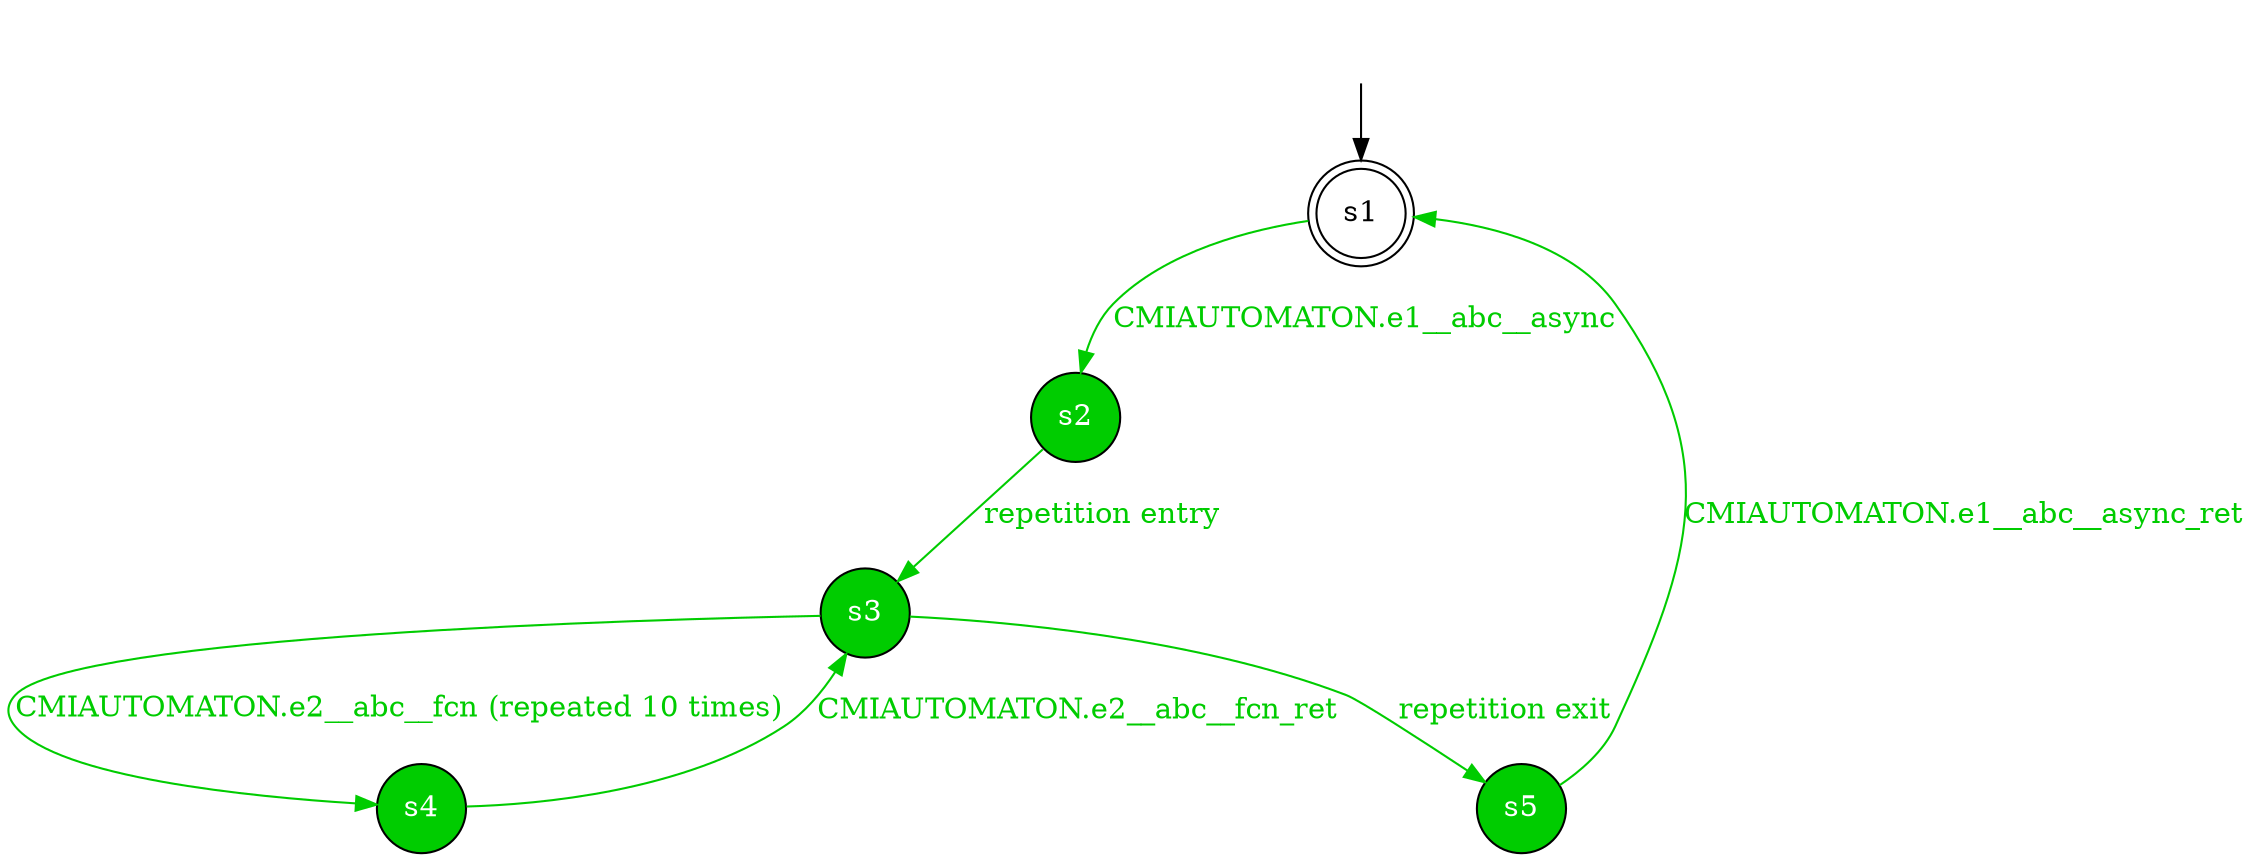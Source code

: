 digraph diffautomaton {
	1 [label=<s1> shape="doublecircle"];
	2 [label=<s2> shape="circle" fillcolor="#00cc00" fontcolor="#ffffff" style="filled"];
	3 [label=<s3> shape="circle" fillcolor="#00cc00" fontcolor="#ffffff" style="filled"];
	4 [label=<s4> shape="circle" fillcolor="#00cc00" fontcolor="#ffffff" style="filled"];
	5 [label=<s5> shape="circle" fillcolor="#00cc00" fontcolor="#ffffff" style="filled"];
	__init1 [label=<> shape="none"];
	__init1 -> 1;
	1 -> 2 [label=<<font color="#00cc00">CMIAUTOMATON.e1__abc__async</font>> color="#00cc00" id="1-0-2"];
	2 -> 3 [label=<<font color="#00cc00">repetition entry</font>> color="#00cc00" id="2-0-3"];
	3 -> 4 [label=<<font color="#00cc00">CMIAUTOMATON.e2__abc__fcn <font color="#00cc00">(repeated 10 times)</font></font>> color="#00cc00" id="3-0-4"];
	3 -> 5 [label=<<font color="#00cc00">repetition exit</font>> color="#00cc00" id="3-1-5"];
	4 -> 3 [label=<<font color="#00cc00">CMIAUTOMATON.e2__abc__fcn_ret</font>> color="#00cc00" id="4-0-3"];
	5 -> 1 [label=<<font color="#00cc00">CMIAUTOMATON.e1__abc__async_ret</font>> color="#00cc00" id="5-0-1"];
}
